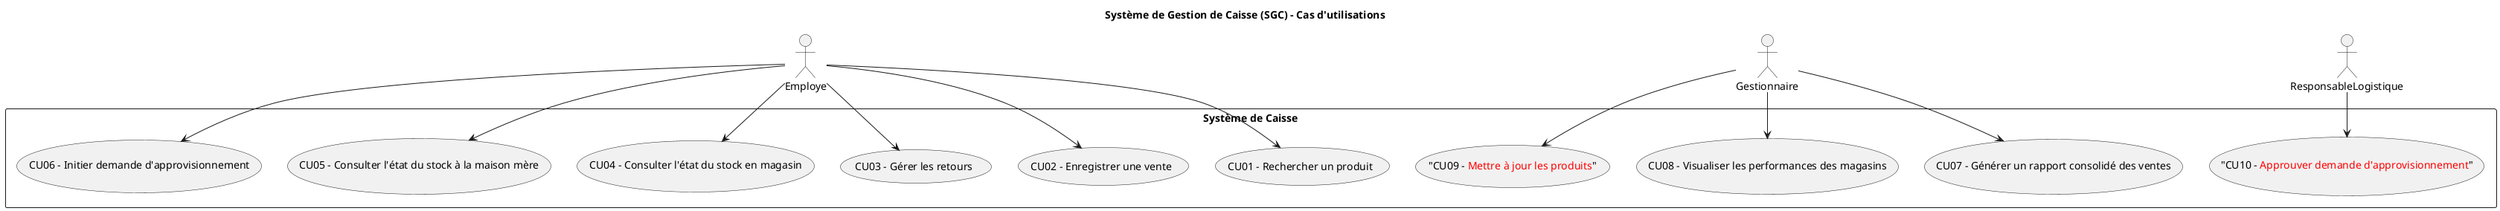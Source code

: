 @startuml SGC
top to bottom direction

title Système de Gestion de Caisse (SGC) - Cas d'utilisations 

actor Employe as E
actor Gestionnaire as G
actor ResponsableLogistique as R

rectangle "Système de Caisse" {

  ' Fonctions de base (Labo-01)
  E --> (CU01 - Rechercher un produit)
  E --> (CU02 - Enregistrer une vente)
  E --> (CU03 - Gérer les retours)
  E --> (CU04 - Consulter l'état du stock en magasin)

  ' Fonctions ajoutées (Labo-02)

  ' Must have
  E --> (CU05 - Consulter l'état du stock à la maison mère)
  E --> (CU06 - Initier demande d'approvisionnement)
  G --> (CU07 - Générer un rapport consolidé des ventes)
  G --> (CU08 - Visualiser les performances des magasins)

  ' Should have
  G --> ("CU09 - <color:red>Mettre à jour les produits</color>")
  R --> ("CU10 - <color:red>Approuver demande d'approvisionnement</color>")

}

@enduml
